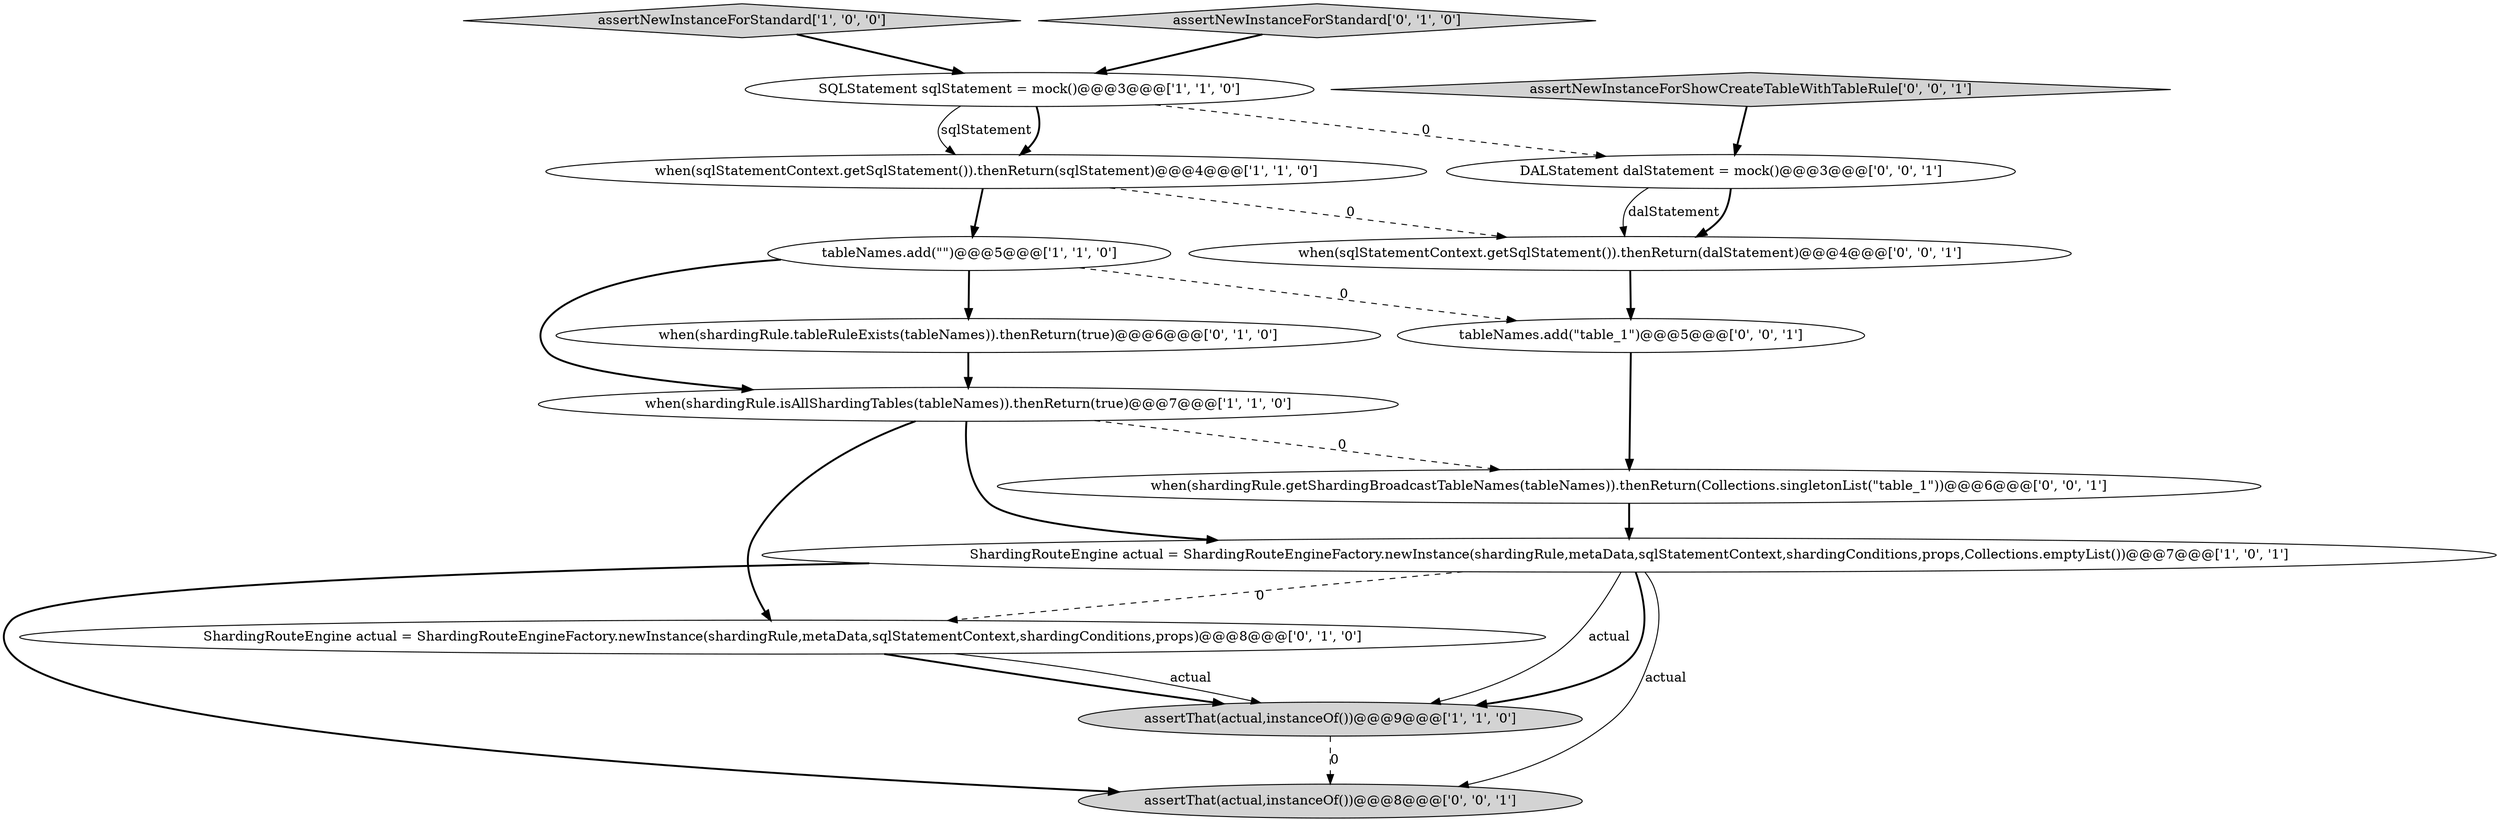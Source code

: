 digraph {
13 [style = filled, label = "when(shardingRule.getShardingBroadcastTableNames(tableNames)).thenReturn(Collections.singletonList(\"table_1\"))@@@6@@@['0', '0', '1']", fillcolor = white, shape = ellipse image = "AAA0AAABBB3BBB"];
4 [style = filled, label = "tableNames.add(\"\")@@@5@@@['1', '1', '0']", fillcolor = white, shape = ellipse image = "AAA0AAABBB1BBB"];
0 [style = filled, label = "SQLStatement sqlStatement = mock()@@@3@@@['1', '1', '0']", fillcolor = white, shape = ellipse image = "AAA0AAABBB1BBB"];
3 [style = filled, label = "assertNewInstanceForStandard['1', '0', '0']", fillcolor = lightgray, shape = diamond image = "AAA0AAABBB1BBB"];
14 [style = filled, label = "when(sqlStatementContext.getSqlStatement()).thenReturn(dalStatement)@@@4@@@['0', '0', '1']", fillcolor = white, shape = ellipse image = "AAA0AAABBB3BBB"];
5 [style = filled, label = "ShardingRouteEngine actual = ShardingRouteEngineFactory.newInstance(shardingRule,metaData,sqlStatementContext,shardingConditions,props,Collections.emptyList())@@@7@@@['1', '0', '1']", fillcolor = white, shape = ellipse image = "AAA0AAABBB1BBB"];
6 [style = filled, label = "assertThat(actual,instanceOf())@@@9@@@['1', '1', '0']", fillcolor = lightgray, shape = ellipse image = "AAA0AAABBB1BBB"];
12 [style = filled, label = "tableNames.add(\"table_1\")@@@5@@@['0', '0', '1']", fillcolor = white, shape = ellipse image = "AAA0AAABBB3BBB"];
9 [style = filled, label = "ShardingRouteEngine actual = ShardingRouteEngineFactory.newInstance(shardingRule,metaData,sqlStatementContext,shardingConditions,props)@@@8@@@['0', '1', '0']", fillcolor = white, shape = ellipse image = "AAA1AAABBB2BBB"];
15 [style = filled, label = "assertThat(actual,instanceOf())@@@8@@@['0', '0', '1']", fillcolor = lightgray, shape = ellipse image = "AAA0AAABBB3BBB"];
8 [style = filled, label = "when(shardingRule.tableRuleExists(tableNames)).thenReturn(true)@@@6@@@['0', '1', '0']", fillcolor = white, shape = ellipse image = "AAA1AAABBB2BBB"];
2 [style = filled, label = "when(shardingRule.isAllShardingTables(tableNames)).thenReturn(true)@@@7@@@['1', '1', '0']", fillcolor = white, shape = ellipse image = "AAA0AAABBB1BBB"];
10 [style = filled, label = "DALStatement dalStatement = mock()@@@3@@@['0', '0', '1']", fillcolor = white, shape = ellipse image = "AAA0AAABBB3BBB"];
7 [style = filled, label = "assertNewInstanceForStandard['0', '1', '0']", fillcolor = lightgray, shape = diamond image = "AAA0AAABBB2BBB"];
11 [style = filled, label = "assertNewInstanceForShowCreateTableWithTableRule['0', '0', '1']", fillcolor = lightgray, shape = diamond image = "AAA0AAABBB3BBB"];
1 [style = filled, label = "when(sqlStatementContext.getSqlStatement()).thenReturn(sqlStatement)@@@4@@@['1', '1', '0']", fillcolor = white, shape = ellipse image = "AAA0AAABBB1BBB"];
2->13 [style = dashed, label="0"];
9->6 [style = solid, label="actual"];
5->6 [style = solid, label="actual"];
4->12 [style = dashed, label="0"];
2->5 [style = bold, label=""];
1->14 [style = dashed, label="0"];
0->10 [style = dashed, label="0"];
14->12 [style = bold, label=""];
4->8 [style = bold, label=""];
0->1 [style = bold, label=""];
4->2 [style = bold, label=""];
12->13 [style = bold, label=""];
9->6 [style = bold, label=""];
2->9 [style = bold, label=""];
8->2 [style = bold, label=""];
11->10 [style = bold, label=""];
10->14 [style = solid, label="dalStatement"];
3->0 [style = bold, label=""];
7->0 [style = bold, label=""];
1->4 [style = bold, label=""];
6->15 [style = dashed, label="0"];
5->15 [style = solid, label="actual"];
0->1 [style = solid, label="sqlStatement"];
10->14 [style = bold, label=""];
13->5 [style = bold, label=""];
5->9 [style = dashed, label="0"];
5->6 [style = bold, label=""];
5->15 [style = bold, label=""];
}
